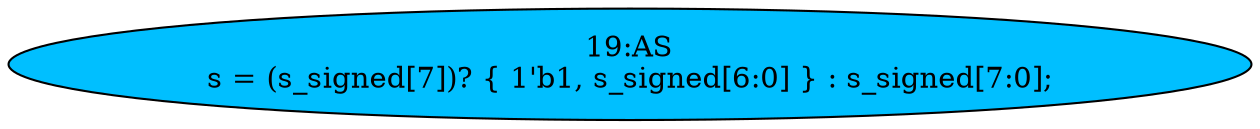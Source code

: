 strict digraph "" {
	node [label="\N"];
	"19:AS"	[ast="<pyverilog.vparser.ast.Assign object at 0x7f5b089657d0>",
		def_var="['s']",
		fillcolor=deepskyblue,
		label="19:AS
s = (s_signed[7])? { 1'b1, s_signed[6:0] } : s_signed[7:0];",
		statements="[]",
		style=filled,
		typ=Assign,
		use_var="['s_signed', 's_signed', 's_signed']"];
}
